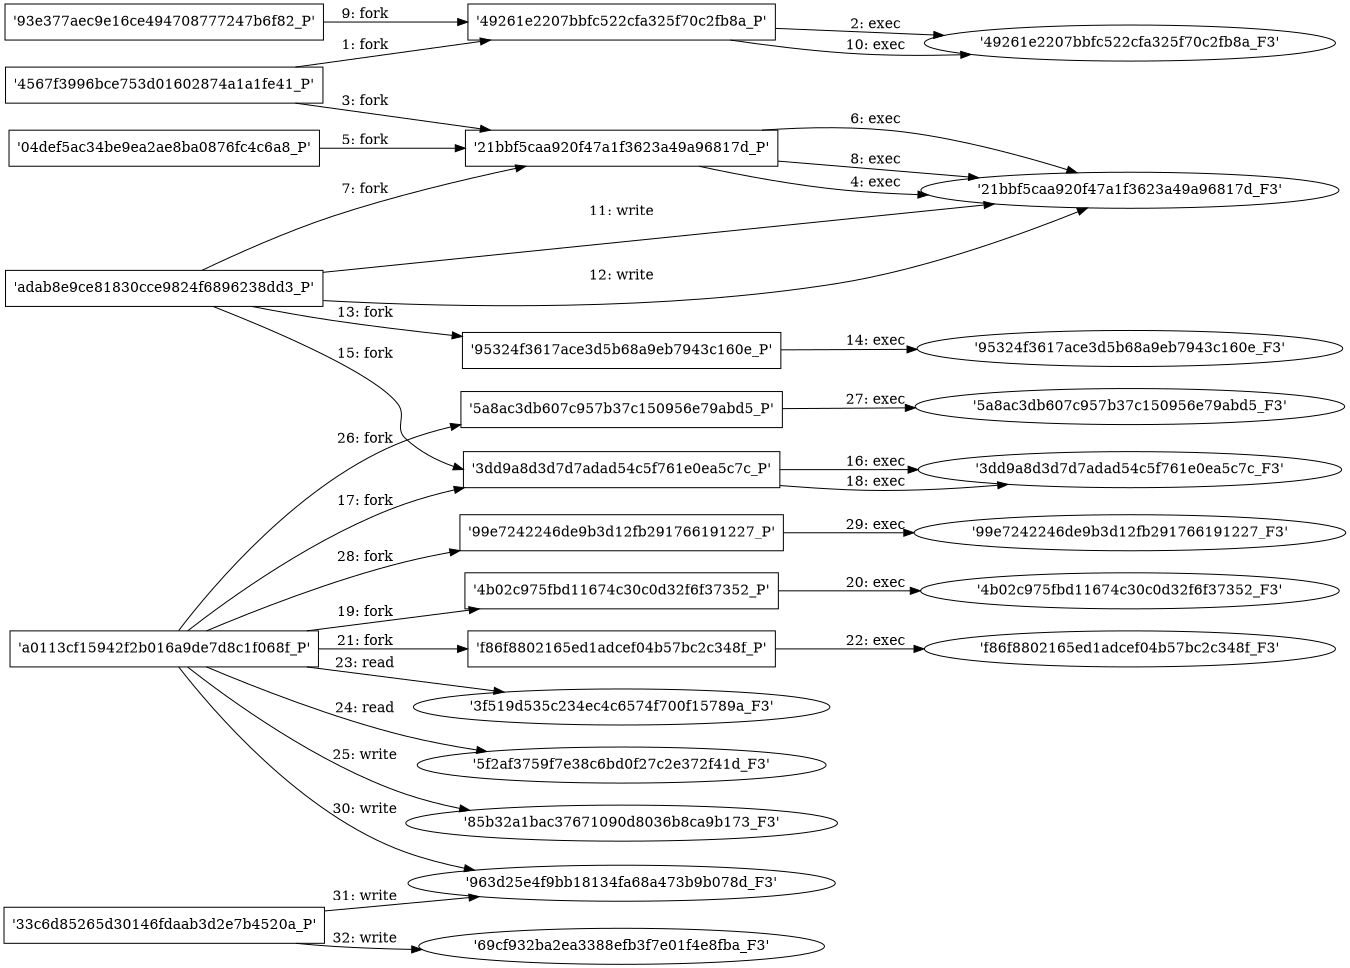 digraph "D:\Learning\Paper\apt\基于CTI的攻击预警\Dataset\攻击图\ASGfromALLCTI\Threat Round-up for May 19 - May 26.dot" {
rankdir="LR"
size="9"
fixedsize="false"
splines="true"
nodesep=0.3
ranksep=0
fontsize=10
overlap="scalexy"
engine= "neato"
	"'4567f3996bce753d01602874a1a1fe41_P'" [node_type=Process shape=box]
	"'49261e2207bbfc522cfa325f70c2fb8a_P'" [node_type=Process shape=box]
	"'4567f3996bce753d01602874a1a1fe41_P'" -> "'49261e2207bbfc522cfa325f70c2fb8a_P'" [label="1: fork"]
	"'49261e2207bbfc522cfa325f70c2fb8a_P'" [node_type=Process shape=box]
	"'49261e2207bbfc522cfa325f70c2fb8a_F3'" [node_type=File shape=ellipse]
	"'49261e2207bbfc522cfa325f70c2fb8a_P'" -> "'49261e2207bbfc522cfa325f70c2fb8a_F3'" [label="2: exec"]
	"'4567f3996bce753d01602874a1a1fe41_P'" [node_type=Process shape=box]
	"'21bbf5caa920f47a1f3623a49a96817d_P'" [node_type=Process shape=box]
	"'4567f3996bce753d01602874a1a1fe41_P'" -> "'21bbf5caa920f47a1f3623a49a96817d_P'" [label="3: fork"]
	"'21bbf5caa920f47a1f3623a49a96817d_P'" [node_type=Process shape=box]
	"'21bbf5caa920f47a1f3623a49a96817d_F3'" [node_type=File shape=ellipse]
	"'21bbf5caa920f47a1f3623a49a96817d_P'" -> "'21bbf5caa920f47a1f3623a49a96817d_F3'" [label="4: exec"]
	"'04def5ac34be9ea2ae8ba0876fc4c6a8_P'" [node_type=Process shape=box]
	"'21bbf5caa920f47a1f3623a49a96817d_P'" [node_type=Process shape=box]
	"'04def5ac34be9ea2ae8ba0876fc4c6a8_P'" -> "'21bbf5caa920f47a1f3623a49a96817d_P'" [label="5: fork"]
	"'21bbf5caa920f47a1f3623a49a96817d_P'" [node_type=Process shape=box]
	"'21bbf5caa920f47a1f3623a49a96817d_F3'" [node_type=File shape=ellipse]
	"'21bbf5caa920f47a1f3623a49a96817d_P'" -> "'21bbf5caa920f47a1f3623a49a96817d_F3'" [label="6: exec"]
	"'adab8e9ce81830cce9824f6896238dd3_P'" [node_type=Process shape=box]
	"'21bbf5caa920f47a1f3623a49a96817d_P'" [node_type=Process shape=box]
	"'adab8e9ce81830cce9824f6896238dd3_P'" -> "'21bbf5caa920f47a1f3623a49a96817d_P'" [label="7: fork"]
	"'21bbf5caa920f47a1f3623a49a96817d_P'" [node_type=Process shape=box]
	"'21bbf5caa920f47a1f3623a49a96817d_F3'" [node_type=File shape=ellipse]
	"'21bbf5caa920f47a1f3623a49a96817d_P'" -> "'21bbf5caa920f47a1f3623a49a96817d_F3'" [label="8: exec"]
	"'93e377aec9e16ce494708777247b6f82_P'" [node_type=Process shape=box]
	"'49261e2207bbfc522cfa325f70c2fb8a_P'" [node_type=Process shape=box]
	"'93e377aec9e16ce494708777247b6f82_P'" -> "'49261e2207bbfc522cfa325f70c2fb8a_P'" [label="9: fork"]
	"'49261e2207bbfc522cfa325f70c2fb8a_P'" [node_type=Process shape=box]
	"'49261e2207bbfc522cfa325f70c2fb8a_F3'" [node_type=File shape=ellipse]
	"'49261e2207bbfc522cfa325f70c2fb8a_P'" -> "'49261e2207bbfc522cfa325f70c2fb8a_F3'" [label="10: exec"]
	"'21bbf5caa920f47a1f3623a49a96817d_F3'" [node_type=file shape=ellipse]
	"'adab8e9ce81830cce9824f6896238dd3_P'" [node_type=Process shape=box]
	"'adab8e9ce81830cce9824f6896238dd3_P'" -> "'21bbf5caa920f47a1f3623a49a96817d_F3'" [label="11: write"]
	"'21bbf5caa920f47a1f3623a49a96817d_F3'" [node_type=file shape=ellipse]
	"'adab8e9ce81830cce9824f6896238dd3_P'" [node_type=Process shape=box]
	"'adab8e9ce81830cce9824f6896238dd3_P'" -> "'21bbf5caa920f47a1f3623a49a96817d_F3'" [label="12: write"]
	"'adab8e9ce81830cce9824f6896238dd3_P'" [node_type=Process shape=box]
	"'95324f3617ace3d5b68a9eb7943c160e_P'" [node_type=Process shape=box]
	"'adab8e9ce81830cce9824f6896238dd3_P'" -> "'95324f3617ace3d5b68a9eb7943c160e_P'" [label="13: fork"]
	"'95324f3617ace3d5b68a9eb7943c160e_P'" [node_type=Process shape=box]
	"'95324f3617ace3d5b68a9eb7943c160e_F3'" [node_type=File shape=ellipse]
	"'95324f3617ace3d5b68a9eb7943c160e_P'" -> "'95324f3617ace3d5b68a9eb7943c160e_F3'" [label="14: exec"]
	"'adab8e9ce81830cce9824f6896238dd3_P'" [node_type=Process shape=box]
	"'3dd9a8d3d7d7adad54c5f761e0ea5c7c_P'" [node_type=Process shape=box]
	"'adab8e9ce81830cce9824f6896238dd3_P'" -> "'3dd9a8d3d7d7adad54c5f761e0ea5c7c_P'" [label="15: fork"]
	"'3dd9a8d3d7d7adad54c5f761e0ea5c7c_P'" [node_type=Process shape=box]
	"'3dd9a8d3d7d7adad54c5f761e0ea5c7c_F3'" [node_type=File shape=ellipse]
	"'3dd9a8d3d7d7adad54c5f761e0ea5c7c_P'" -> "'3dd9a8d3d7d7adad54c5f761e0ea5c7c_F3'" [label="16: exec"]
	"'a0113cf15942f2b016a9de7d8c1f068f_P'" [node_type=Process shape=box]
	"'3dd9a8d3d7d7adad54c5f761e0ea5c7c_P'" [node_type=Process shape=box]
	"'a0113cf15942f2b016a9de7d8c1f068f_P'" -> "'3dd9a8d3d7d7adad54c5f761e0ea5c7c_P'" [label="17: fork"]
	"'3dd9a8d3d7d7adad54c5f761e0ea5c7c_P'" [node_type=Process shape=box]
	"'3dd9a8d3d7d7adad54c5f761e0ea5c7c_F3'" [node_type=File shape=ellipse]
	"'3dd9a8d3d7d7adad54c5f761e0ea5c7c_P'" -> "'3dd9a8d3d7d7adad54c5f761e0ea5c7c_F3'" [label="18: exec"]
	"'a0113cf15942f2b016a9de7d8c1f068f_P'" [node_type=Process shape=box]
	"'4b02c975fbd11674c30c0d32f6f37352_P'" [node_type=Process shape=box]
	"'a0113cf15942f2b016a9de7d8c1f068f_P'" -> "'4b02c975fbd11674c30c0d32f6f37352_P'" [label="19: fork"]
	"'4b02c975fbd11674c30c0d32f6f37352_P'" [node_type=Process shape=box]
	"'4b02c975fbd11674c30c0d32f6f37352_F3'" [node_type=File shape=ellipse]
	"'4b02c975fbd11674c30c0d32f6f37352_P'" -> "'4b02c975fbd11674c30c0d32f6f37352_F3'" [label="20: exec"]
	"'a0113cf15942f2b016a9de7d8c1f068f_P'" [node_type=Process shape=box]
	"'f86f8802165ed1adcef04b57bc2c348f_P'" [node_type=Process shape=box]
	"'a0113cf15942f2b016a9de7d8c1f068f_P'" -> "'f86f8802165ed1adcef04b57bc2c348f_P'" [label="21: fork"]
	"'f86f8802165ed1adcef04b57bc2c348f_P'" [node_type=Process shape=box]
	"'f86f8802165ed1adcef04b57bc2c348f_F3'" [node_type=File shape=ellipse]
	"'f86f8802165ed1adcef04b57bc2c348f_P'" -> "'f86f8802165ed1adcef04b57bc2c348f_F3'" [label="22: exec"]
	"'3f519d535c234ec4c6574f700f15789a_F3'" [node_type=file shape=ellipse]
	"'a0113cf15942f2b016a9de7d8c1f068f_P'" [node_type=Process shape=box]
	"'a0113cf15942f2b016a9de7d8c1f068f_P'" -> "'3f519d535c234ec4c6574f700f15789a_F3'" [label="23: read"]
	"'5f2af3759f7e38c6bd0f27c2e372f41d_F3'" [node_type=file shape=ellipse]
	"'a0113cf15942f2b016a9de7d8c1f068f_P'" [node_type=Process shape=box]
	"'a0113cf15942f2b016a9de7d8c1f068f_P'" -> "'5f2af3759f7e38c6bd0f27c2e372f41d_F3'" [label="24: read"]
	"'85b32a1bac37671090d8036b8ca9b173_F3'" [node_type=file shape=ellipse]
	"'a0113cf15942f2b016a9de7d8c1f068f_P'" [node_type=Process shape=box]
	"'a0113cf15942f2b016a9de7d8c1f068f_P'" -> "'85b32a1bac37671090d8036b8ca9b173_F3'" [label="25: write"]
	"'a0113cf15942f2b016a9de7d8c1f068f_P'" [node_type=Process shape=box]
	"'5a8ac3db607c957b37c150956e79abd5_P'" [node_type=Process shape=box]
	"'a0113cf15942f2b016a9de7d8c1f068f_P'" -> "'5a8ac3db607c957b37c150956e79abd5_P'" [label="26: fork"]
	"'5a8ac3db607c957b37c150956e79abd5_P'" [node_type=Process shape=box]
	"'5a8ac3db607c957b37c150956e79abd5_F3'" [node_type=File shape=ellipse]
	"'5a8ac3db607c957b37c150956e79abd5_P'" -> "'5a8ac3db607c957b37c150956e79abd5_F3'" [label="27: exec"]
	"'a0113cf15942f2b016a9de7d8c1f068f_P'" [node_type=Process shape=box]
	"'99e7242246de9b3d12fb291766191227_P'" [node_type=Process shape=box]
	"'a0113cf15942f2b016a9de7d8c1f068f_P'" -> "'99e7242246de9b3d12fb291766191227_P'" [label="28: fork"]
	"'99e7242246de9b3d12fb291766191227_P'" [node_type=Process shape=box]
	"'99e7242246de9b3d12fb291766191227_F3'" [node_type=File shape=ellipse]
	"'99e7242246de9b3d12fb291766191227_P'" -> "'99e7242246de9b3d12fb291766191227_F3'" [label="29: exec"]
	"'963d25e4f9bb18134fa68a473b9b078d_F3'" [node_type=file shape=ellipse]
	"'a0113cf15942f2b016a9de7d8c1f068f_P'" [node_type=Process shape=box]
	"'a0113cf15942f2b016a9de7d8c1f068f_P'" -> "'963d25e4f9bb18134fa68a473b9b078d_F3'" [label="30: write"]
	"'963d25e4f9bb18134fa68a473b9b078d_F3'" [node_type=file shape=ellipse]
	"'33c6d85265d30146fdaab3d2e7b4520a_P'" [node_type=Process shape=box]
	"'33c6d85265d30146fdaab3d2e7b4520a_P'" -> "'963d25e4f9bb18134fa68a473b9b078d_F3'" [label="31: write"]
	"'69cf932ba2ea3388efb3f7e01f4e8fba_F3'" [node_type=file shape=ellipse]
	"'33c6d85265d30146fdaab3d2e7b4520a_P'" [node_type=Process shape=box]
	"'33c6d85265d30146fdaab3d2e7b4520a_P'" -> "'69cf932ba2ea3388efb3f7e01f4e8fba_F3'" [label="32: write"]
}
